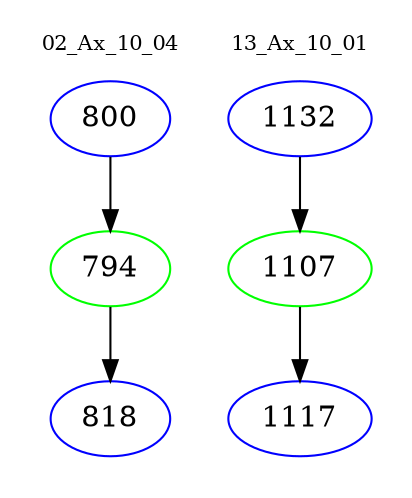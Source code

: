 digraph{
subgraph cluster_0 {
color = white
label = "02_Ax_10_04";
fontsize=10;
T0_800 [label="800", color="blue"]
T0_800 -> T0_794 [color="black"]
T0_794 [label="794", color="green"]
T0_794 -> T0_818 [color="black"]
T0_818 [label="818", color="blue"]
}
subgraph cluster_1 {
color = white
label = "13_Ax_10_01";
fontsize=10;
T1_1132 [label="1132", color="blue"]
T1_1132 -> T1_1107 [color="black"]
T1_1107 [label="1107", color="green"]
T1_1107 -> T1_1117 [color="black"]
T1_1117 [label="1117", color="blue"]
}
}
